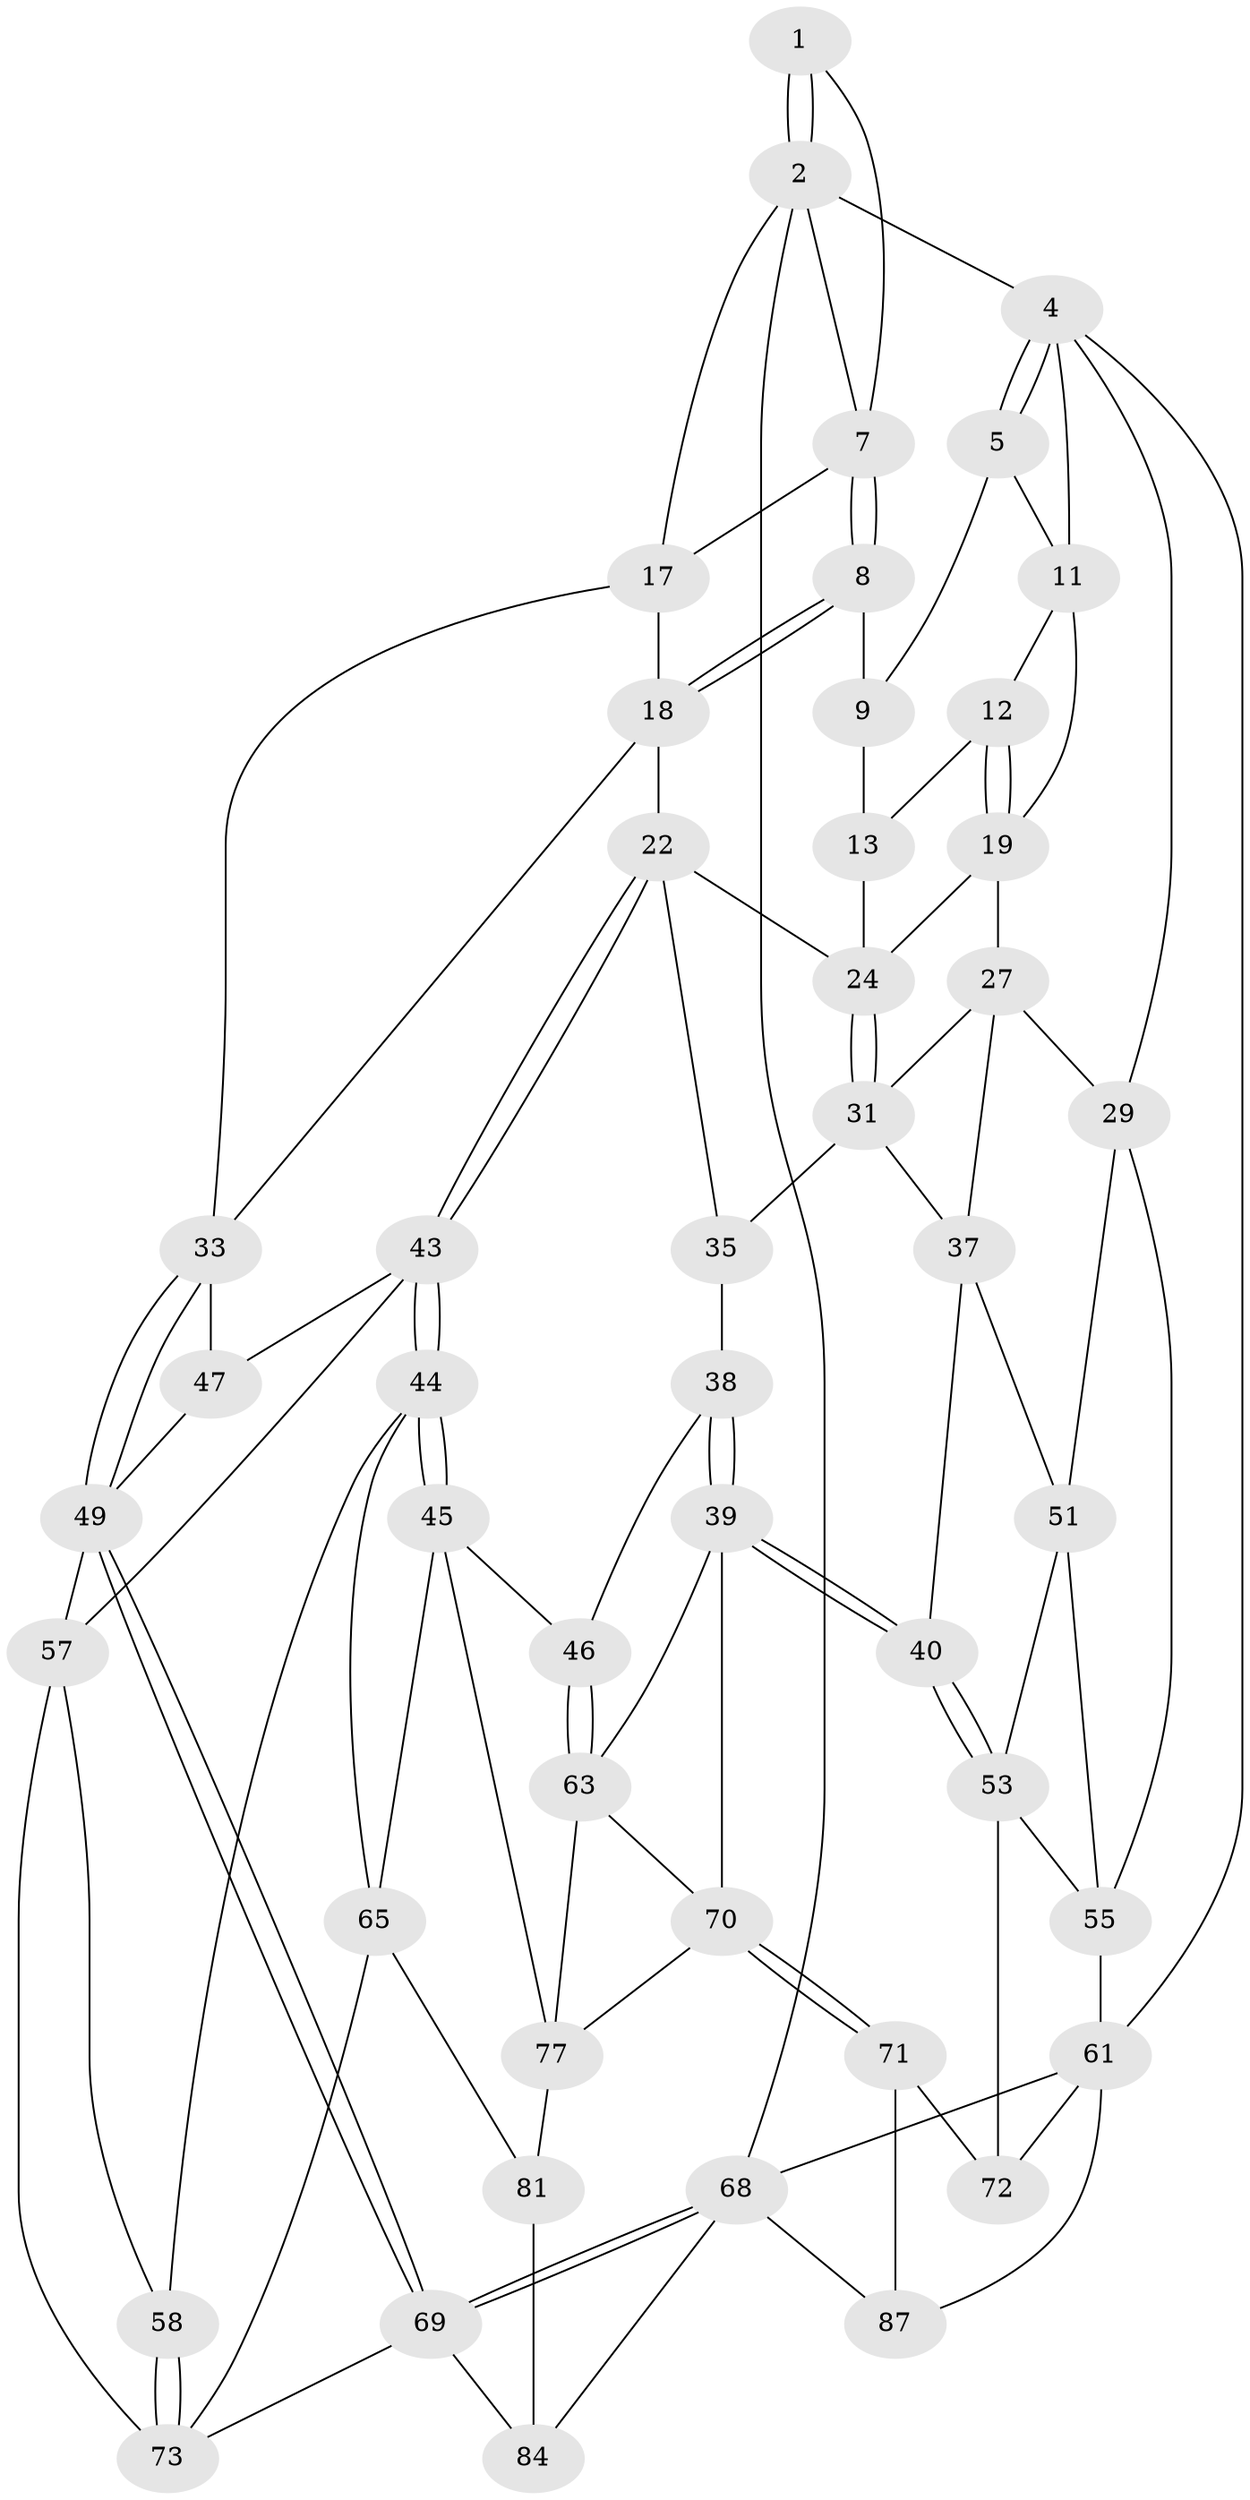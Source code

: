 // Generated by graph-tools (version 1.1) at 2025/52/02/27/25 19:52:42]
// undirected, 48 vertices, 107 edges
graph export_dot {
graph [start="1"]
  node [color=gray90,style=filled];
  1 [pos="+0.7955870686819825+0"];
  2 [pos="+1+0",super="+3"];
  4 [pos="+0+0",super="+16"];
  5 [pos="+0.15672713642455832+0",super="+6"];
  7 [pos="+0.7808704555799288+0",super="+14"];
  8 [pos="+0.7357914299494903+0.14736882291652922"];
  9 [pos="+0.6582503993393484+0.16108514581849614",super="+10"];
  11 [pos="+0.1803663819504517+0",super="+15"];
  12 [pos="+0.3325850306821701+0.11541305842198209"];
  13 [pos="+0.4476443094118411+0.17627494496456445",super="+20"];
  17 [pos="+0.8834937495499006+0.28185891017530146",super="+30"];
  18 [pos="+0.8643919064655642+0.2900648453837074",super="+21"];
  19 [pos="+0.20334437562678195+0.25871251785735",super="+26"];
  22 [pos="+0.7300070655454763+0.4368394202544572",super="+23"];
  24 [pos="+0.4988522106043085+0.3286176888726885",super="+25"];
  27 [pos="+0.19626880276135616+0.3482286785502189",super="+28"];
  29 [pos="+0+0.40746722365962645",super="+52"];
  31 [pos="+0.30474826260270776+0.46885272497396374",super="+32"];
  33 [pos="+1+0.5458147877795662",super="+34"];
  35 [pos="+0.47985994194477116+0.5545075419679631",super="+36"];
  37 [pos="+0.17171746732292428+0.5299132766705313",super="+41"];
  38 [pos="+0.3179778716465981+0.5255963084558207",super="+42"];
  39 [pos="+0.2998557584825614+0.6569844277750541",super="+64"];
  40 [pos="+0.2251786922673758+0.6737711742992049"];
  43 [pos="+0.7347533496362801+0.5131647187100272",super="+48"];
  44 [pos="+0.6799735533045805+0.5929575225689124",super="+59"];
  45 [pos="+0.5486298612196583+0.6593556969054778",super="+66"];
  46 [pos="+0.49098369756359994+0.6595591277257273"];
  47 [pos="+0.9288276008911516+0.5600361928927472"];
  49 [pos="+1+0.6416390734744977",super="+50"];
  51 [pos="+0.06634287204521999+0.5975283440166306",super="+54"];
  53 [pos="+0.2249800971848953+0.6740403693067247",super="+67"];
  55 [pos="+0.08809106299250402+0.7008837803987793",super="+56"];
  57 [pos="+0.8658032602129334+0.708218607418626",super="+60"];
  58 [pos="+0.7896560034549386+0.7353607815097931"];
  61 [pos="+0+1",super="+62"];
  63 [pos="+0.4901811960510575+0.66033849118891",super="+79"];
  65 [pos="+0.6671449570617684+0.773726241433689",super="+74"];
  68 [pos="+1+1",super="+86"];
  69 [pos="+1+1",super="+76"];
  70 [pos="+0.3400231395982335+0.8429303649477717",super="+80"];
  71 [pos="+0.3140804202458975+0.8585795098320693",super="+88"];
  72 [pos="+0.1921433392879933+0.7921906860940763",super="+83"];
  73 [pos="+0.7436350872740335+0.8154020904007145",super="+75"];
  77 [pos="+0.5330925391214982+0.9216332435929626",super="+78"];
  81 [pos="+0.7127911310317784+0.854310739179889",super="+82"];
  84 [pos="+0.7579870321397486+0.9374512735728369",super="+85"];
  87 [pos="+0.4353059982345828+1"];
  1 -- 2;
  1 -- 2;
  1 -- 7;
  2 -- 7;
  2 -- 4;
  2 -- 68;
  2 -- 17;
  4 -- 5;
  4 -- 5;
  4 -- 61;
  4 -- 11;
  4 -- 29;
  5 -- 11;
  5 -- 9;
  7 -- 8;
  7 -- 8;
  7 -- 17;
  8 -- 9;
  8 -- 18;
  8 -- 18;
  9 -- 13 [weight=2];
  11 -- 12;
  11 -- 19;
  12 -- 13;
  12 -- 19;
  12 -- 19;
  13 -- 24;
  17 -- 18;
  17 -- 33;
  18 -- 22;
  18 -- 33;
  19 -- 24;
  19 -- 27;
  22 -- 43;
  22 -- 43;
  22 -- 24;
  22 -- 35;
  24 -- 31;
  24 -- 31;
  27 -- 31;
  27 -- 29;
  27 -- 37;
  29 -- 51;
  29 -- 55;
  31 -- 37;
  31 -- 35;
  33 -- 49;
  33 -- 49;
  33 -- 47;
  35 -- 38 [weight=2];
  37 -- 40;
  37 -- 51;
  38 -- 39;
  38 -- 39;
  38 -- 46;
  39 -- 40;
  39 -- 40;
  39 -- 63;
  39 -- 70;
  40 -- 53;
  40 -- 53;
  43 -- 44;
  43 -- 44;
  43 -- 57;
  43 -- 47;
  44 -- 45;
  44 -- 45;
  44 -- 65;
  44 -- 58;
  45 -- 46;
  45 -- 65;
  45 -- 77;
  46 -- 63;
  46 -- 63;
  47 -- 49;
  49 -- 69;
  49 -- 69;
  49 -- 57;
  51 -- 53;
  51 -- 55;
  53 -- 72;
  53 -- 55;
  55 -- 61;
  57 -- 58;
  57 -- 73;
  58 -- 73;
  58 -- 73;
  61 -- 72;
  61 -- 87;
  61 -- 68;
  63 -- 70;
  63 -- 77;
  65 -- 73;
  65 -- 81;
  68 -- 69;
  68 -- 69;
  68 -- 87;
  68 -- 84;
  69 -- 84;
  69 -- 73;
  70 -- 71;
  70 -- 71;
  70 -- 77;
  71 -- 72 [weight=2];
  71 -- 87;
  77 -- 81;
  81 -- 84 [weight=2];
}
